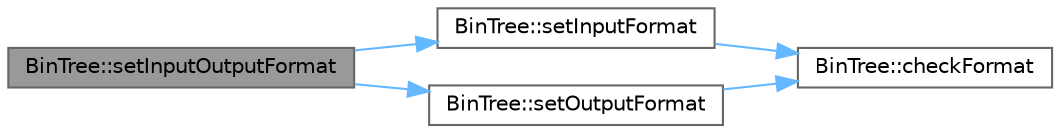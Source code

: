 digraph "BinTree::setInputOutputFormat"
{
 // LATEX_PDF_SIZE
  bgcolor="transparent";
  edge [fontname=Helvetica,fontsize=10,labelfontname=Helvetica,labelfontsize=10];
  node [fontname=Helvetica,fontsize=10,shape=box,height=0.2,width=0.4];
  rankdir="LR";
  Node1 [id="Node000001",label="BinTree::setInputOutputFormat",height=0.2,width=0.4,color="gray40", fillcolor="grey60", style="filled", fontcolor="black",tooltip=" "];
  Node1 -> Node2 [id="edge1_Node000001_Node000002",color="steelblue1",style="solid",tooltip=" "];
  Node2 [id="Node000002",label="BinTree::setInputFormat",height=0.2,width=0.4,color="grey40", fillcolor="white", style="filled",URL="$classBinTree.html#aa2602fa8a273f74f7ec7372447ab5f2c",tooltip=" "];
  Node2 -> Node3 [id="edge2_Node000002_Node000003",color="steelblue1",style="solid",tooltip=" "];
  Node3 [id="Node000003",label="BinTree::checkFormat",height=0.2,width=0.4,color="grey40", fillcolor="white", style="filled",URL="$classBinTree.html#a96742bf0a9aa76cc6fafe86e7a5e1aaf",tooltip=" "];
  Node1 -> Node4 [id="edge3_Node000001_Node000004",color="steelblue1",style="solid",tooltip=" "];
  Node4 [id="Node000004",label="BinTree::setOutputFormat",height=0.2,width=0.4,color="grey40", fillcolor="white", style="filled",URL="$classBinTree.html#a443918cbfdd9c2dbe792772274717f6a",tooltip=" "];
  Node4 -> Node3 [id="edge4_Node000004_Node000003",color="steelblue1",style="solid",tooltip=" "];
}
